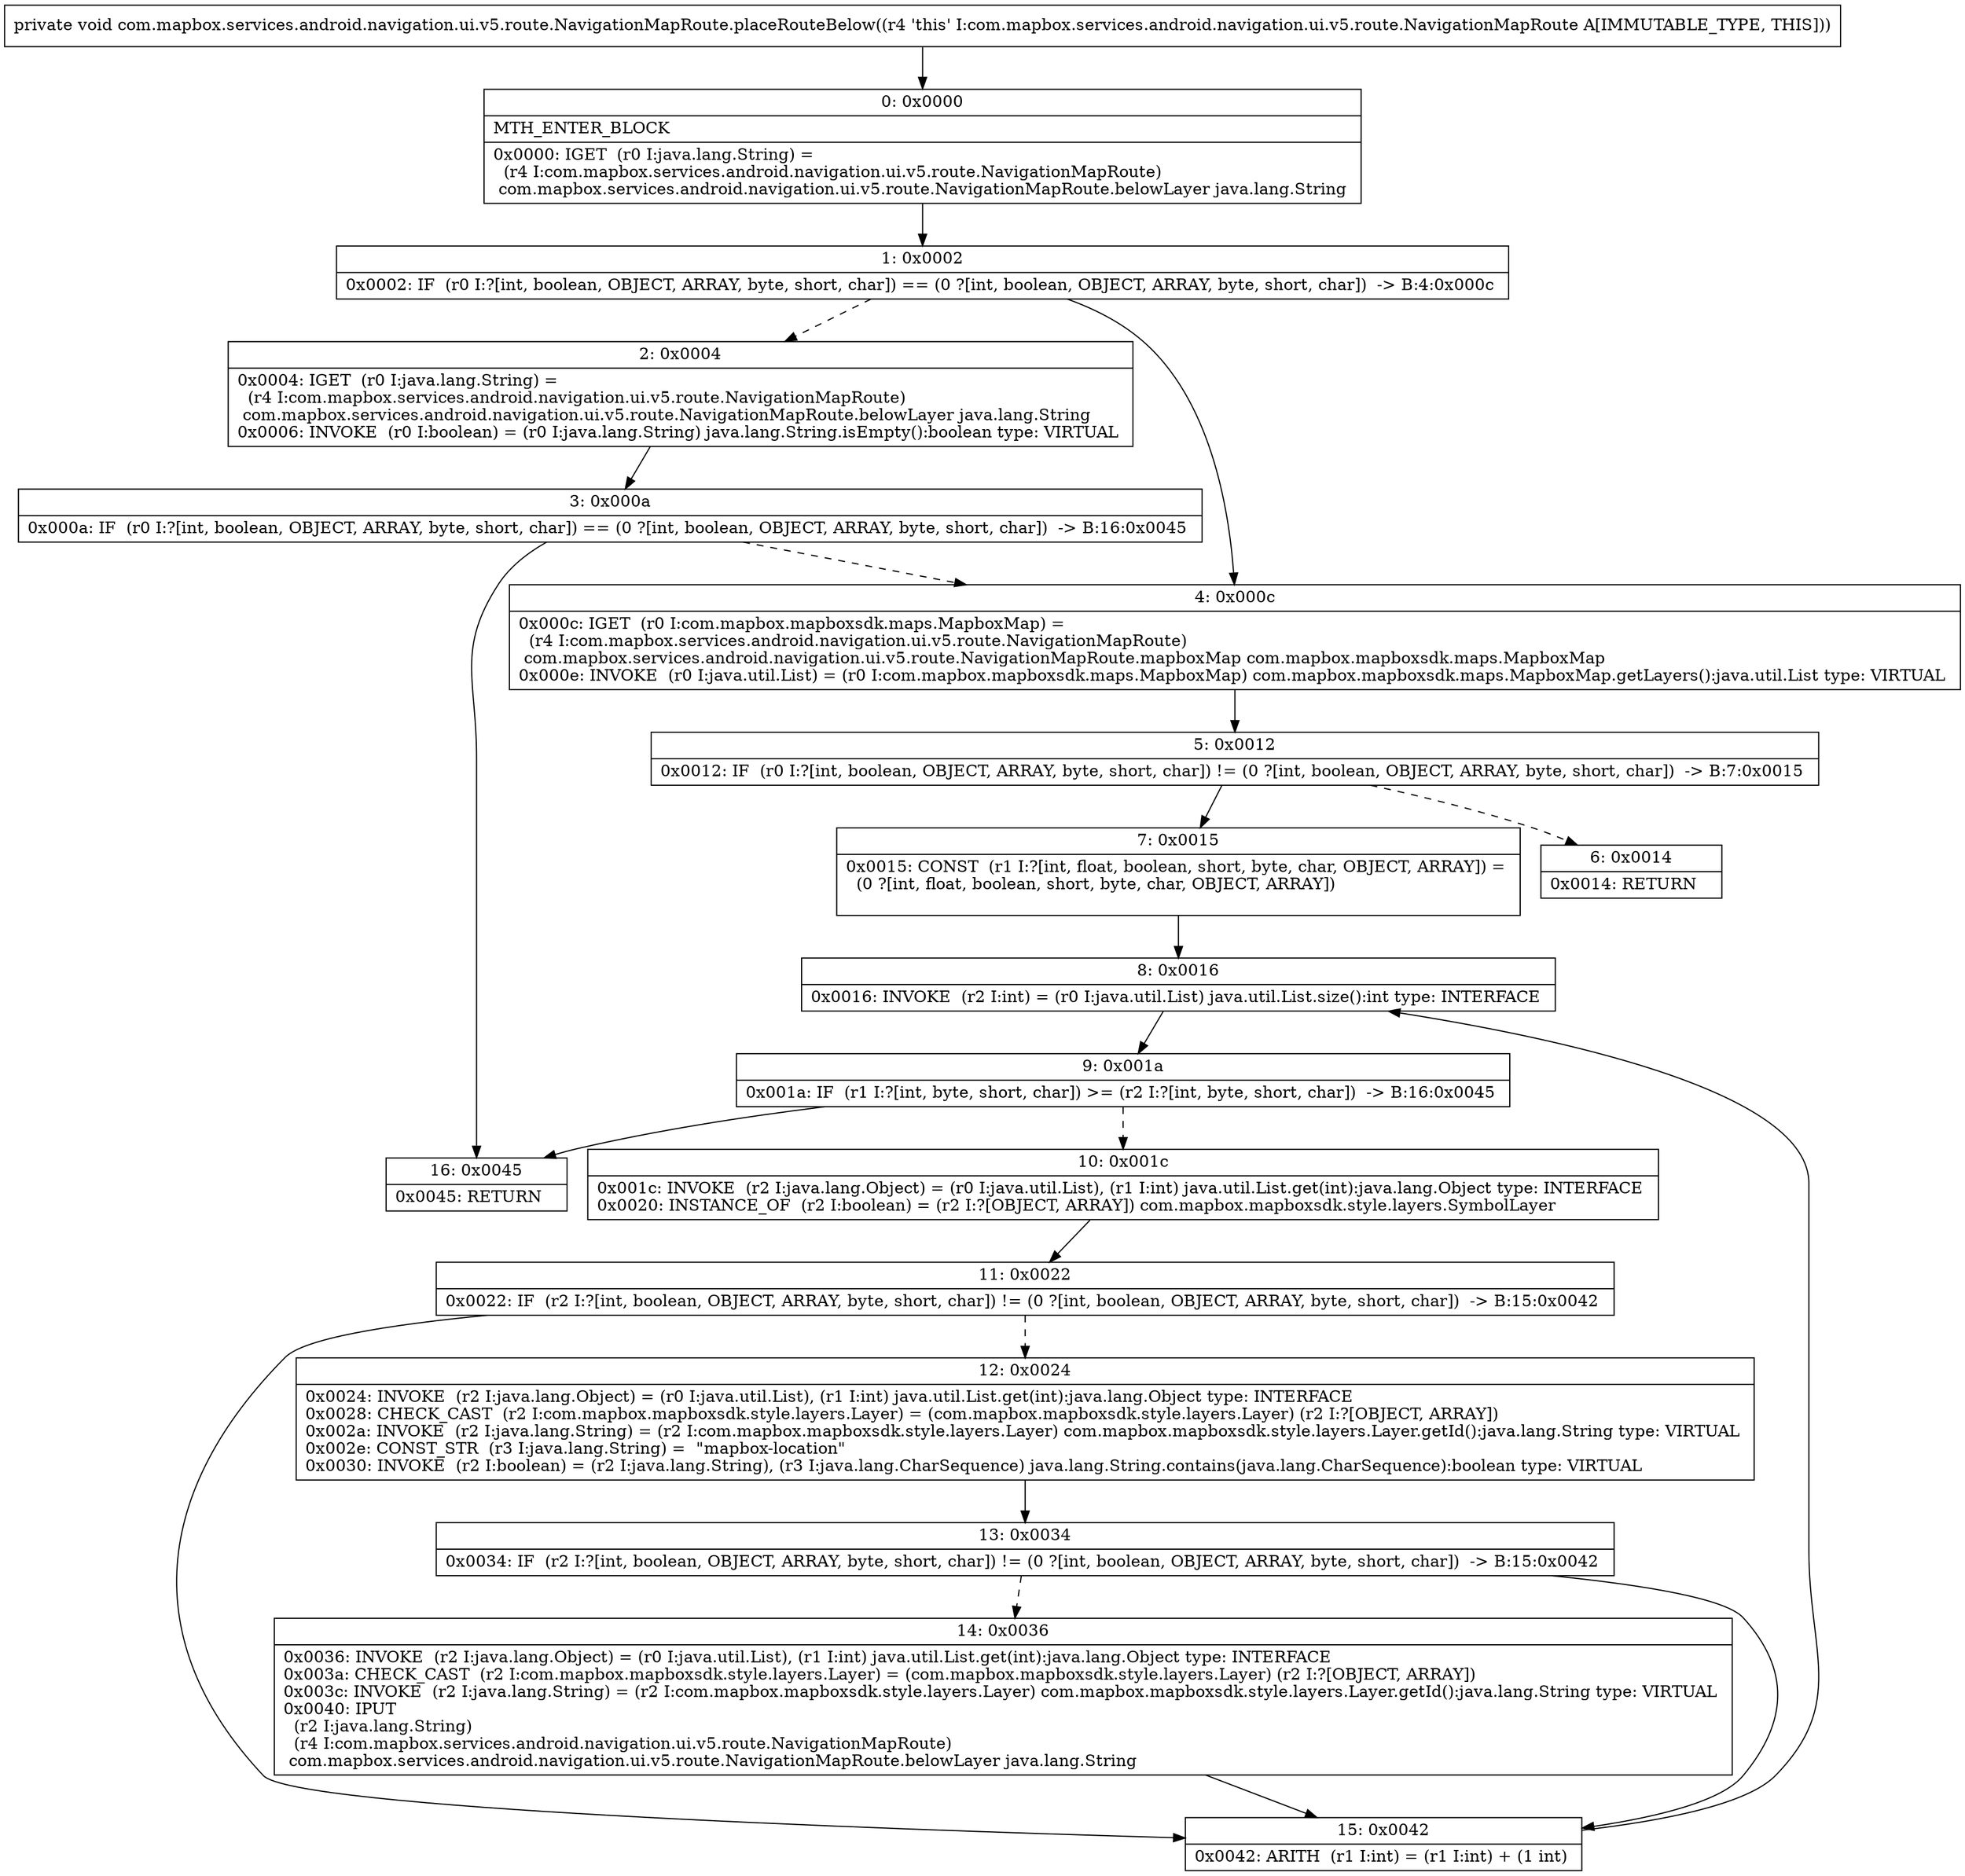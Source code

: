 digraph "CFG forcom.mapbox.services.android.navigation.ui.v5.route.NavigationMapRoute.placeRouteBelow()V" {
Node_0 [shape=record,label="{0\:\ 0x0000|MTH_ENTER_BLOCK\l|0x0000: IGET  (r0 I:java.lang.String) = \l  (r4 I:com.mapbox.services.android.navigation.ui.v5.route.NavigationMapRoute)\l com.mapbox.services.android.navigation.ui.v5.route.NavigationMapRoute.belowLayer java.lang.String \l}"];
Node_1 [shape=record,label="{1\:\ 0x0002|0x0002: IF  (r0 I:?[int, boolean, OBJECT, ARRAY, byte, short, char]) == (0 ?[int, boolean, OBJECT, ARRAY, byte, short, char])  \-\> B:4:0x000c \l}"];
Node_2 [shape=record,label="{2\:\ 0x0004|0x0004: IGET  (r0 I:java.lang.String) = \l  (r4 I:com.mapbox.services.android.navigation.ui.v5.route.NavigationMapRoute)\l com.mapbox.services.android.navigation.ui.v5.route.NavigationMapRoute.belowLayer java.lang.String \l0x0006: INVOKE  (r0 I:boolean) = (r0 I:java.lang.String) java.lang.String.isEmpty():boolean type: VIRTUAL \l}"];
Node_3 [shape=record,label="{3\:\ 0x000a|0x000a: IF  (r0 I:?[int, boolean, OBJECT, ARRAY, byte, short, char]) == (0 ?[int, boolean, OBJECT, ARRAY, byte, short, char])  \-\> B:16:0x0045 \l}"];
Node_4 [shape=record,label="{4\:\ 0x000c|0x000c: IGET  (r0 I:com.mapbox.mapboxsdk.maps.MapboxMap) = \l  (r4 I:com.mapbox.services.android.navigation.ui.v5.route.NavigationMapRoute)\l com.mapbox.services.android.navigation.ui.v5.route.NavigationMapRoute.mapboxMap com.mapbox.mapboxsdk.maps.MapboxMap \l0x000e: INVOKE  (r0 I:java.util.List) = (r0 I:com.mapbox.mapboxsdk.maps.MapboxMap) com.mapbox.mapboxsdk.maps.MapboxMap.getLayers():java.util.List type: VIRTUAL \l}"];
Node_5 [shape=record,label="{5\:\ 0x0012|0x0012: IF  (r0 I:?[int, boolean, OBJECT, ARRAY, byte, short, char]) != (0 ?[int, boolean, OBJECT, ARRAY, byte, short, char])  \-\> B:7:0x0015 \l}"];
Node_6 [shape=record,label="{6\:\ 0x0014|0x0014: RETURN   \l}"];
Node_7 [shape=record,label="{7\:\ 0x0015|0x0015: CONST  (r1 I:?[int, float, boolean, short, byte, char, OBJECT, ARRAY]) = \l  (0 ?[int, float, boolean, short, byte, char, OBJECT, ARRAY])\l \l}"];
Node_8 [shape=record,label="{8\:\ 0x0016|0x0016: INVOKE  (r2 I:int) = (r0 I:java.util.List) java.util.List.size():int type: INTERFACE \l}"];
Node_9 [shape=record,label="{9\:\ 0x001a|0x001a: IF  (r1 I:?[int, byte, short, char]) \>= (r2 I:?[int, byte, short, char])  \-\> B:16:0x0045 \l}"];
Node_10 [shape=record,label="{10\:\ 0x001c|0x001c: INVOKE  (r2 I:java.lang.Object) = (r0 I:java.util.List), (r1 I:int) java.util.List.get(int):java.lang.Object type: INTERFACE \l0x0020: INSTANCE_OF  (r2 I:boolean) = (r2 I:?[OBJECT, ARRAY]) com.mapbox.mapboxsdk.style.layers.SymbolLayer \l}"];
Node_11 [shape=record,label="{11\:\ 0x0022|0x0022: IF  (r2 I:?[int, boolean, OBJECT, ARRAY, byte, short, char]) != (0 ?[int, boolean, OBJECT, ARRAY, byte, short, char])  \-\> B:15:0x0042 \l}"];
Node_12 [shape=record,label="{12\:\ 0x0024|0x0024: INVOKE  (r2 I:java.lang.Object) = (r0 I:java.util.List), (r1 I:int) java.util.List.get(int):java.lang.Object type: INTERFACE \l0x0028: CHECK_CAST  (r2 I:com.mapbox.mapboxsdk.style.layers.Layer) = (com.mapbox.mapboxsdk.style.layers.Layer) (r2 I:?[OBJECT, ARRAY]) \l0x002a: INVOKE  (r2 I:java.lang.String) = (r2 I:com.mapbox.mapboxsdk.style.layers.Layer) com.mapbox.mapboxsdk.style.layers.Layer.getId():java.lang.String type: VIRTUAL \l0x002e: CONST_STR  (r3 I:java.lang.String) =  \"mapbox\-location\" \l0x0030: INVOKE  (r2 I:boolean) = (r2 I:java.lang.String), (r3 I:java.lang.CharSequence) java.lang.String.contains(java.lang.CharSequence):boolean type: VIRTUAL \l}"];
Node_13 [shape=record,label="{13\:\ 0x0034|0x0034: IF  (r2 I:?[int, boolean, OBJECT, ARRAY, byte, short, char]) != (0 ?[int, boolean, OBJECT, ARRAY, byte, short, char])  \-\> B:15:0x0042 \l}"];
Node_14 [shape=record,label="{14\:\ 0x0036|0x0036: INVOKE  (r2 I:java.lang.Object) = (r0 I:java.util.List), (r1 I:int) java.util.List.get(int):java.lang.Object type: INTERFACE \l0x003a: CHECK_CAST  (r2 I:com.mapbox.mapboxsdk.style.layers.Layer) = (com.mapbox.mapboxsdk.style.layers.Layer) (r2 I:?[OBJECT, ARRAY]) \l0x003c: INVOKE  (r2 I:java.lang.String) = (r2 I:com.mapbox.mapboxsdk.style.layers.Layer) com.mapbox.mapboxsdk.style.layers.Layer.getId():java.lang.String type: VIRTUAL \l0x0040: IPUT  \l  (r2 I:java.lang.String)\l  (r4 I:com.mapbox.services.android.navigation.ui.v5.route.NavigationMapRoute)\l com.mapbox.services.android.navigation.ui.v5.route.NavigationMapRoute.belowLayer java.lang.String \l}"];
Node_15 [shape=record,label="{15\:\ 0x0042|0x0042: ARITH  (r1 I:int) = (r1 I:int) + (1 int) \l}"];
Node_16 [shape=record,label="{16\:\ 0x0045|0x0045: RETURN   \l}"];
MethodNode[shape=record,label="{private void com.mapbox.services.android.navigation.ui.v5.route.NavigationMapRoute.placeRouteBelow((r4 'this' I:com.mapbox.services.android.navigation.ui.v5.route.NavigationMapRoute A[IMMUTABLE_TYPE, THIS])) }"];
MethodNode -> Node_0;
Node_0 -> Node_1;
Node_1 -> Node_2[style=dashed];
Node_1 -> Node_4;
Node_2 -> Node_3;
Node_3 -> Node_4[style=dashed];
Node_3 -> Node_16;
Node_4 -> Node_5;
Node_5 -> Node_6[style=dashed];
Node_5 -> Node_7;
Node_7 -> Node_8;
Node_8 -> Node_9;
Node_9 -> Node_10[style=dashed];
Node_9 -> Node_16;
Node_10 -> Node_11;
Node_11 -> Node_12[style=dashed];
Node_11 -> Node_15;
Node_12 -> Node_13;
Node_13 -> Node_14[style=dashed];
Node_13 -> Node_15;
Node_14 -> Node_15;
Node_15 -> Node_8;
}

